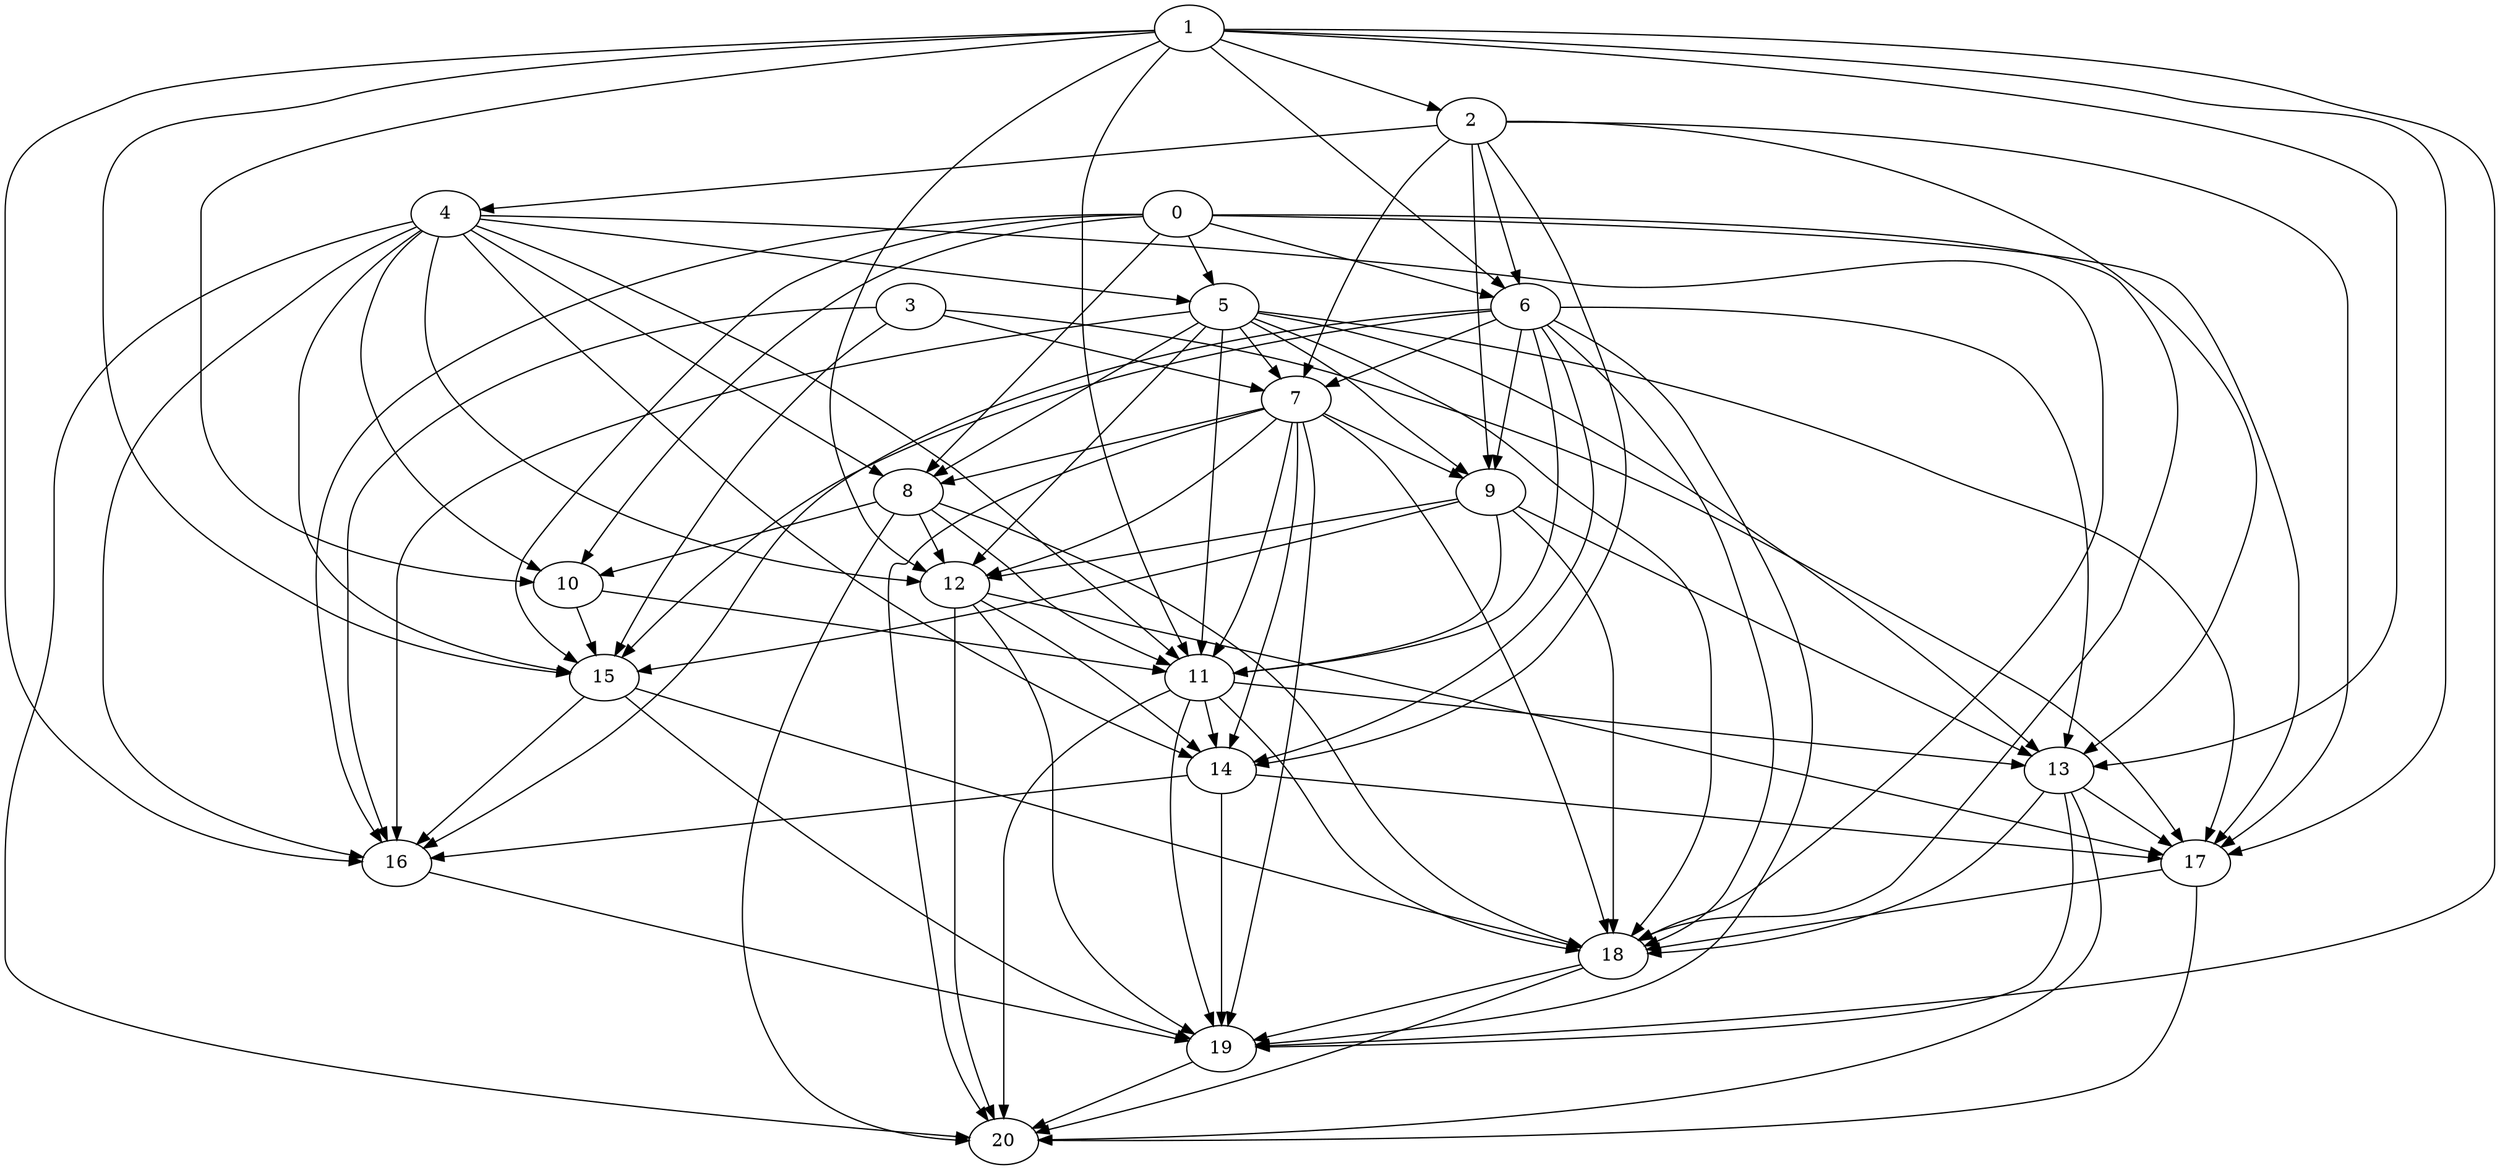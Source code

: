 digraph "Random_Nodes_21_Density_4.86_CCR_10.02_WeightType_Random_GB_Homogeneous-16" {
1 [Weight=8];
2 [Weight=5];
4 [Weight=10];
0 [Weight=8];
5 [Weight=7];
6 [Weight=4];
3 [Weight=8];
7 [Weight=4];
8 [Weight=7];
10 [Weight=4];
9 [Weight=5];
11 [Weight=5];
12 [Weight=3];
14 [Weight=10];
13 [Weight=5];
15 [Weight=5];
17 [Weight=7];
16 [Weight=2];
18 [Weight=6];
19 [Weight=5];
20 [Weight=8];
0 -> 10 [Weight=15];
9 -> 13 [Weight=6];
4 -> 10 [Weight=15];
5 -> 18 [Weight=19];
9 -> 15 [Weight=6];
7 -> 9 [Weight=4];
19 -> 20 [Weight=6];
7 -> 19 [Weight=15];
12 -> 14 [Weight=15];
6 -> 16 [Weight=8];
6 -> 11 [Weight=13];
11 -> 13 [Weight=6];
18 -> 20 [Weight=21];
17 -> 18 [Weight=13];
4 -> 18 [Weight=8];
6 -> 14 [Weight=11];
0 -> 8 [Weight=6];
4 -> 14 [Weight=6];
18 -> 19 [Weight=11];
6 -> 13 [Weight=6];
2 -> 4 [Weight=17];
8 -> 18 [Weight=21];
11 -> 20 [Weight=6];
0 -> 16 [Weight=19];
3 -> 7 [Weight=6];
1 -> 19 [Weight=21];
1 -> 16 [Weight=4];
7 -> 20 [Weight=17];
15 -> 18 [Weight=8];
4 -> 20 [Weight=15];
6 -> 7 [Weight=17];
7 -> 14 [Weight=13];
4 -> 16 [Weight=13];
1 -> 6 [Weight=4];
7 -> 8 [Weight=11];
1 -> 10 [Weight=21];
9 -> 18 [Weight=21];
5 -> 17 [Weight=6];
2 -> 6 [Weight=4];
5 -> 16 [Weight=21];
3 -> 16 [Weight=15];
0 -> 17 [Weight=15];
5 -> 11 [Weight=15];
0 -> 15 [Weight=6];
1 -> 15 [Weight=8];
6 -> 19 [Weight=6];
8 -> 11 [Weight=4];
4 -> 12 [Weight=17];
6 -> 15 [Weight=15];
7 -> 11 [Weight=8];
11 -> 19 [Weight=8];
2 -> 13 [Weight=11];
13 -> 18 [Weight=4];
12 -> 20 [Weight=6];
4 -> 8 [Weight=17];
5 -> 13 [Weight=15];
1 -> 12 [Weight=4];
5 -> 9 [Weight=4];
1 -> 11 [Weight=19];
4 -> 5 [Weight=13];
11 -> 18 [Weight=21];
2 -> 14 [Weight=21];
2 -> 17 [Weight=19];
14 -> 17 [Weight=17];
16 -> 19 [Weight=17];
8 -> 20 [Weight=11];
4 -> 15 [Weight=21];
0 -> 6 [Weight=13];
3 -> 15 [Weight=11];
12 -> 19 [Weight=19];
15 -> 16 [Weight=15];
5 -> 12 [Weight=8];
11 -> 14 [Weight=17];
15 -> 19 [Weight=15];
8 -> 12 [Weight=17];
7 -> 12 [Weight=17];
9 -> 11 [Weight=6];
1 -> 13 [Weight=11];
0 -> 18 [Weight=6];
2 -> 9 [Weight=11];
13 -> 17 [Weight=15];
2 -> 7 [Weight=6];
1 -> 17 [Weight=8];
6 -> 9 [Weight=6];
0 -> 5 [Weight=8];
14 -> 16 [Weight=21];
5 -> 7 [Weight=21];
10 -> 15 [Weight=13];
6 -> 18 [Weight=6];
17 -> 20 [Weight=17];
3 -> 17 [Weight=19];
13 -> 20 [Weight=13];
8 -> 10 [Weight=17];
7 -> 18 [Weight=15];
10 -> 11 [Weight=15];
9 -> 12 [Weight=17];
4 -> 11 [Weight=6];
5 -> 8 [Weight=17];
12 -> 17 [Weight=4];
13 -> 19 [Weight=15];
1 -> 2 [Weight=21];
14 -> 19 [Weight=4];
}
